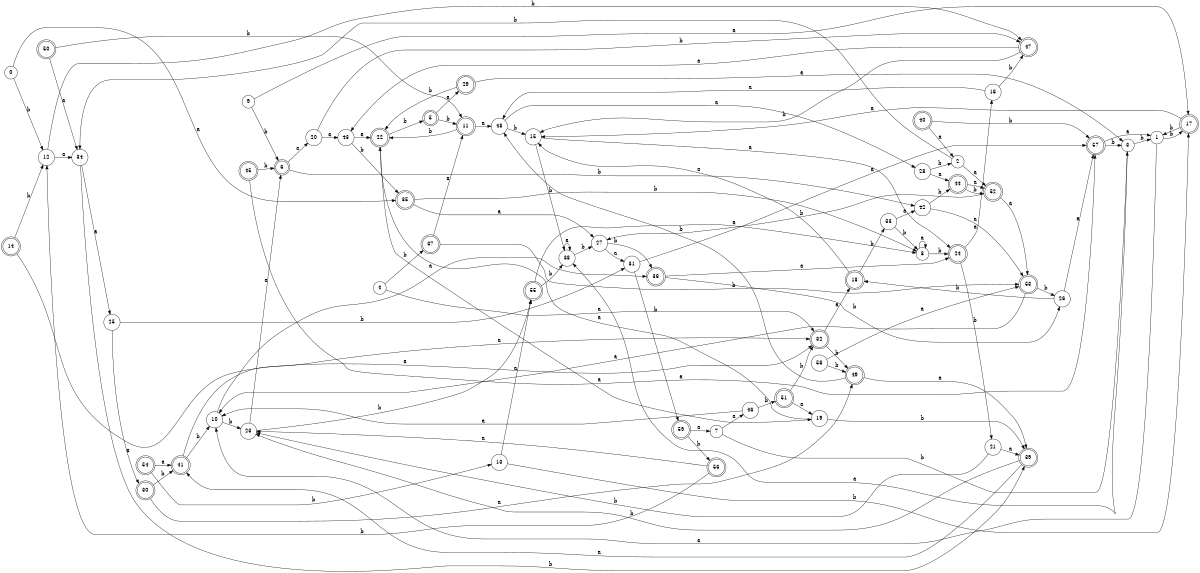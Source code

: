digraph n48_8 {
__start0 [label="" shape="none"];

rankdir=LR;
size="8,5";

s0 [style="filled", color="black", fillcolor="white" shape="circle", label="0"];
s1 [style="filled", color="black", fillcolor="white" shape="circle", label="1"];
s2 [style="filled", color="black", fillcolor="white" shape="circle", label="2"];
s3 [style="filled", color="black", fillcolor="white" shape="circle", label="3"];
s4 [style="filled", color="black", fillcolor="white" shape="circle", label="4"];
s5 [style="rounded,filled", color="black", fillcolor="white" shape="doublecircle", label="5"];
s6 [style="rounded,filled", color="black", fillcolor="white" shape="doublecircle", label="6"];
s7 [style="filled", color="black", fillcolor="white" shape="circle", label="7"];
s8 [style="filled", color="black", fillcolor="white" shape="circle", label="8"];
s9 [style="filled", color="black", fillcolor="white" shape="circle", label="9"];
s10 [style="filled", color="black", fillcolor="white" shape="circle", label="10"];
s11 [style="rounded,filled", color="black", fillcolor="white" shape="doublecircle", label="11"];
s12 [style="filled", color="black", fillcolor="white" shape="circle", label="12"];
s13 [style="filled", color="black", fillcolor="white" shape="circle", label="13"];
s14 [style="rounded,filled", color="black", fillcolor="white" shape="doublecircle", label="14"];
s15 [style="filled", color="black", fillcolor="white" shape="circle", label="15"];
s16 [style="filled", color="black", fillcolor="white" shape="circle", label="16"];
s17 [style="rounded,filled", color="black", fillcolor="white" shape="doublecircle", label="17"];
s18 [style="rounded,filled", color="black", fillcolor="white" shape="doublecircle", label="18"];
s19 [style="filled", color="black", fillcolor="white" shape="circle", label="19"];
s20 [style="filled", color="black", fillcolor="white" shape="circle", label="20"];
s21 [style="filled", color="black", fillcolor="white" shape="circle", label="21"];
s22 [style="rounded,filled", color="black", fillcolor="white" shape="doublecircle", label="22"];
s23 [style="filled", color="black", fillcolor="white" shape="circle", label="23"];
s24 [style="rounded,filled", color="black", fillcolor="white" shape="doublecircle", label="24"];
s25 [style="filled", color="black", fillcolor="white" shape="circle", label="25"];
s26 [style="filled", color="black", fillcolor="white" shape="circle", label="26"];
s27 [style="filled", color="black", fillcolor="white" shape="circle", label="27"];
s28 [style="filled", color="black", fillcolor="white" shape="circle", label="28"];
s29 [style="rounded,filled", color="black", fillcolor="white" shape="doublecircle", label="29"];
s30 [style="rounded,filled", color="black", fillcolor="white" shape="doublecircle", label="30"];
s31 [style="filled", color="black", fillcolor="white" shape="circle", label="31"];
s32 [style="rounded,filled", color="black", fillcolor="white" shape="doublecircle", label="32"];
s33 [style="filled", color="black", fillcolor="white" shape="circle", label="33"];
s34 [style="filled", color="black", fillcolor="white" shape="circle", label="34"];
s35 [style="rounded,filled", color="black", fillcolor="white" shape="doublecircle", label="35"];
s36 [style="rounded,filled", color="black", fillcolor="white" shape="doublecircle", label="36"];
s37 [style="rounded,filled", color="black", fillcolor="white" shape="doublecircle", label="37"];
s38 [style="filled", color="black", fillcolor="white" shape="circle", label="38"];
s39 [style="rounded,filled", color="black", fillcolor="white" shape="doublecircle", label="39"];
s40 [style="rounded,filled", color="black", fillcolor="white" shape="doublecircle", label="40"];
s41 [style="rounded,filled", color="black", fillcolor="white" shape="doublecircle", label="41"];
s42 [style="filled", color="black", fillcolor="white" shape="circle", label="42"];
s43 [style="filled", color="black", fillcolor="white" shape="circle", label="43"];
s44 [style="rounded,filled", color="black", fillcolor="white" shape="doublecircle", label="44"];
s45 [style="rounded,filled", color="black", fillcolor="white" shape="doublecircle", label="45"];
s46 [style="filled", color="black", fillcolor="white" shape="circle", label="46"];
s47 [style="rounded,filled", color="black", fillcolor="white" shape="doublecircle", label="47"];
s48 [style="filled", color="black", fillcolor="white" shape="circle", label="48"];
s49 [style="rounded,filled", color="black", fillcolor="white" shape="doublecircle", label="49"];
s50 [style="rounded,filled", color="black", fillcolor="white" shape="doublecircle", label="50"];
s51 [style="rounded,filled", color="black", fillcolor="white" shape="doublecircle", label="51"];
s52 [style="rounded,filled", color="black", fillcolor="white" shape="doublecircle", label="52"];
s53 [style="rounded,filled", color="black", fillcolor="white" shape="doublecircle", label="53"];
s54 [style="rounded,filled", color="black", fillcolor="white" shape="doublecircle", label="54"];
s55 [style="rounded,filled", color="black", fillcolor="white" shape="doublecircle", label="55"];
s56 [style="rounded,filled", color="black", fillcolor="white" shape="doublecircle", label="56"];
s57 [style="rounded,filled", color="black", fillcolor="white" shape="doublecircle", label="57"];
s58 [style="filled", color="black", fillcolor="white" shape="circle", label="58"];
s59 [style="rounded,filled", color="black", fillcolor="white" shape="doublecircle", label="59"];
s0 -> s35 [label="a"];
s0 -> s12 [label="b"];
s1 -> s10 [label="a"];
s1 -> s17 [label="b"];
s2 -> s52 [label="a"];
s2 -> s34 [label="b"];
s3 -> s38 [label="a"];
s3 -> s1 [label="b"];
s4 -> s32 [label="a"];
s4 -> s37 [label="b"];
s5 -> s29 [label="a"];
s5 -> s11 [label="b"];
s6 -> s20 [label="a"];
s6 -> s42 [label="b"];
s7 -> s46 [label="a"];
s7 -> s3 [label="b"];
s8 -> s8 [label="a"];
s8 -> s24 [label="b"];
s9 -> s17 [label="a"];
s9 -> s6 [label="b"];
s10 -> s36 [label="a"];
s10 -> s23 [label="b"];
s11 -> s48 [label="a"];
s11 -> s22 [label="b"];
s12 -> s34 [label="a"];
s12 -> s47 [label="b"];
s13 -> s55 [label="a"];
s13 -> s17 [label="b"];
s14 -> s32 [label="a"];
s14 -> s12 [label="b"];
s15 -> s24 [label="a"];
s15 -> s38 [label="b"];
s16 -> s48 [label="a"];
s16 -> s47 [label="b"];
s17 -> s15 [label="a"];
s17 -> s1 [label="b"];
s18 -> s15 [label="a"];
s18 -> s33 [label="b"];
s19 -> s22 [label="a"];
s19 -> s39 [label="b"];
s20 -> s43 [label="a"];
s20 -> s47 [label="b"];
s21 -> s39 [label="a"];
s21 -> s23 [label="b"];
s22 -> s19 [label="a"];
s22 -> s5 [label="b"];
s23 -> s6 [label="a"];
s23 -> s55 [label="b"];
s24 -> s16 [label="a"];
s24 -> s21 [label="b"];
s25 -> s30 [label="a"];
s25 -> s31 [label="b"];
s26 -> s57 [label="a"];
s26 -> s18 [label="b"];
s27 -> s31 [label="a"];
s27 -> s36 [label="b"];
s28 -> s44 [label="a"];
s28 -> s2 [label="b"];
s29 -> s3 [label="a"];
s29 -> s22 [label="b"];
s30 -> s49 [label="a"];
s30 -> s41 [label="b"];
s31 -> s57 [label="a"];
s31 -> s59 [label="b"];
s32 -> s18 [label="a"];
s32 -> s49 [label="b"];
s33 -> s42 [label="a"];
s33 -> s8 [label="b"];
s34 -> s25 [label="a"];
s34 -> s39 [label="b"];
s35 -> s27 [label="a"];
s35 -> s8 [label="b"];
s36 -> s24 [label="a"];
s36 -> s26 [label="b"];
s37 -> s11 [label="a"];
s37 -> s53 [label="b"];
s38 -> s38 [label="a"];
s38 -> s27 [label="b"];
s39 -> s41 [label="a"];
s39 -> s23 [label="b"];
s40 -> s2 [label="a"];
s40 -> s57 [label="b"];
s41 -> s32 [label="a"];
s41 -> s10 [label="b"];
s42 -> s53 [label="a"];
s42 -> s44 [label="b"];
s43 -> s22 [label="a"];
s43 -> s35 [label="b"];
s44 -> s52 [label="a"];
s44 -> s52 [label="b"];
s45 -> s57 [label="a"];
s45 -> s6 [label="b"];
s46 -> s10 [label="a"];
s46 -> s51 [label="b"];
s47 -> s43 [label="a"];
s47 -> s15 [label="b"];
s48 -> s28 [label="a"];
s48 -> s15 [label="b"];
s49 -> s39 [label="a"];
s49 -> s48 [label="b"];
s50 -> s34 [label="a"];
s50 -> s11 [label="b"];
s51 -> s19 [label="a"];
s51 -> s32 [label="b"];
s52 -> s53 [label="a"];
s52 -> s27 [label="b"];
s53 -> s10 [label="a"];
s53 -> s26 [label="b"];
s54 -> s41 [label="a"];
s54 -> s13 [label="b"];
s55 -> s8 [label="a"];
s55 -> s38 [label="b"];
s56 -> s23 [label="a"];
s56 -> s12 [label="b"];
s57 -> s1 [label="a"];
s57 -> s3 [label="b"];
s58 -> s53 [label="a"];
s58 -> s49 [label="b"];
s59 -> s7 [label="a"];
s59 -> s56 [label="b"];

}